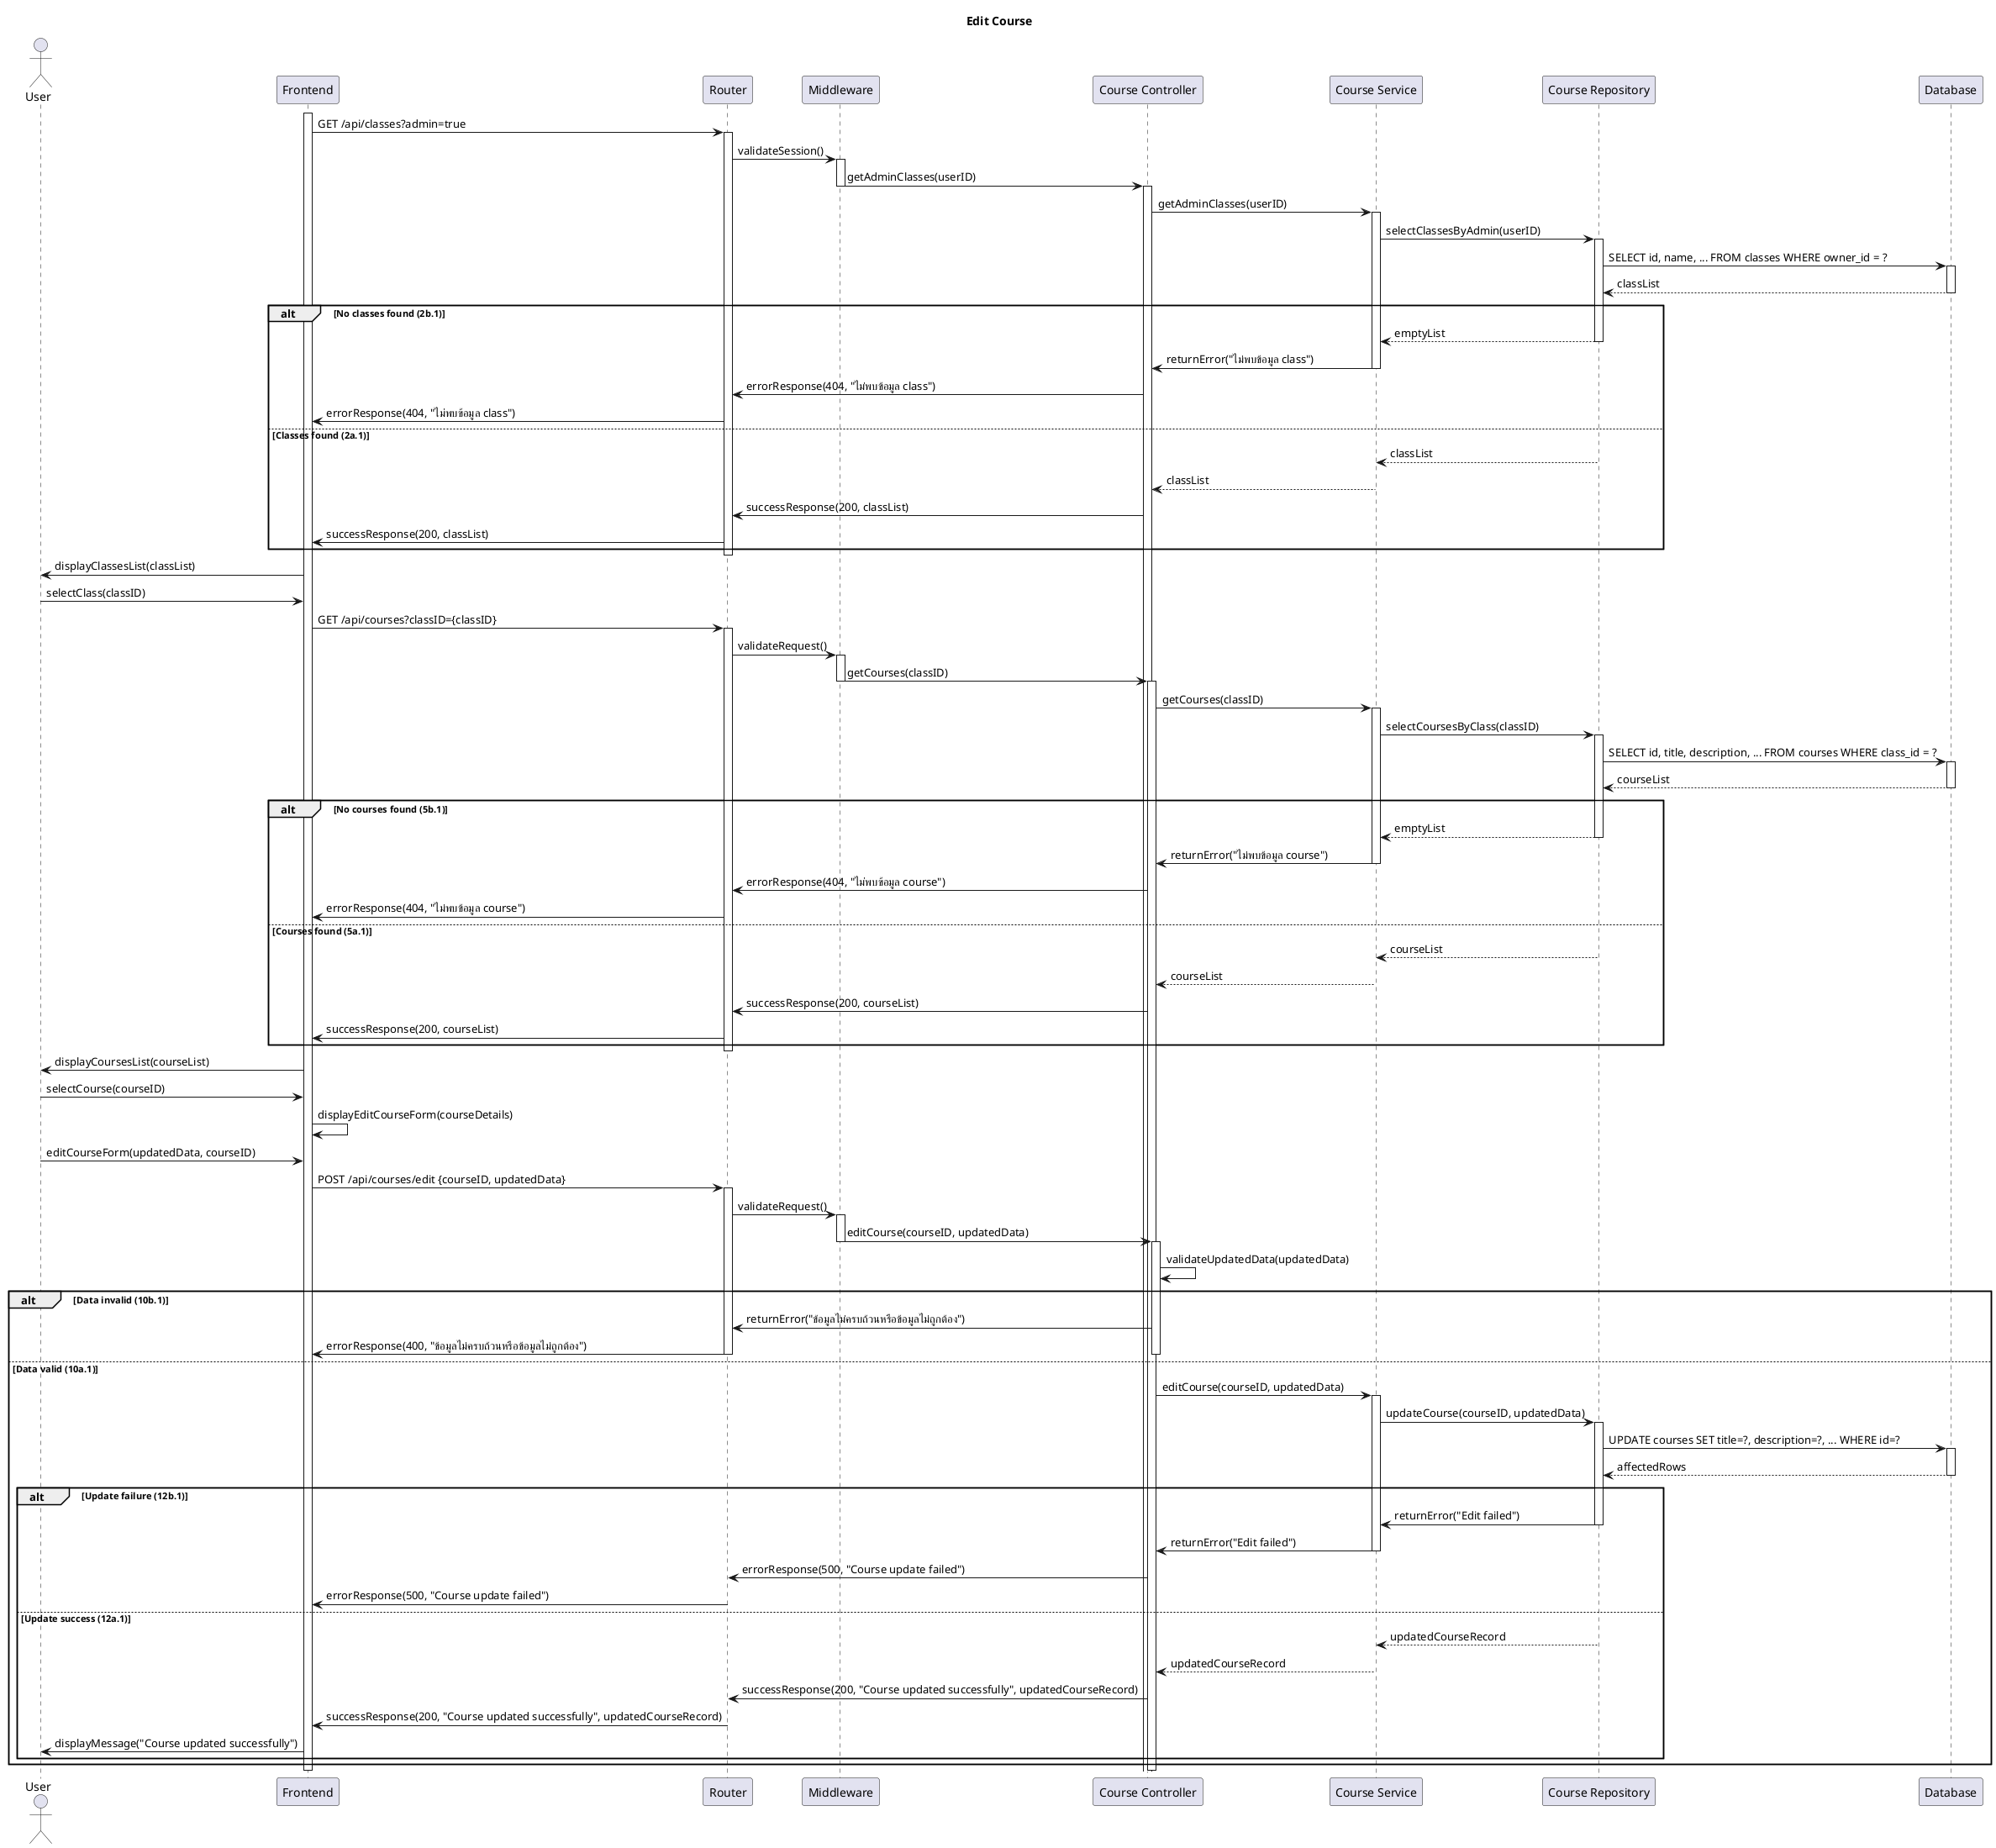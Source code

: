 @startuml
title Edit Course

actor User
participant "Frontend" as FE
participant "Router" as Router
participant "Middleware" as MW
participant "Course Controller" as Controller
participant "Course Service" as Service
participant "Course Repository" as Repository
participant "Database" as DB

'Phase 1: Retrieve Admin Classes'
activate FE
FE -> Router: GET /api/classes?admin=true
activate Router
Router -> MW: validateSession()
activate MW
MW -> Controller: getAdminClasses(userID)
deactivate MW
activate Controller
Controller -> Service: getAdminClasses(userID)
activate Service
Service -> Repository: selectClassesByAdmin(userID)
activate Repository
Repository -> DB: SELECT id, name, ... FROM classes WHERE owner_id = ?
activate DB
DB --> Repository: classList
deactivate DB
alt No classes found (2b.1)
    Repository --> Service: emptyList
    deactivate Repository
    Service -> Controller: returnError("ไม่พบข้อมูล class")
    deactivate Service
    Controller -> Router: errorResponse(404, "ไม่พบข้อมูล class")
    Router -> FE: errorResponse(404, "ไม่พบข้อมูล class")
else Classes found (2a.1)
    Repository --> Service: classList
    deactivate Repository
    Service --> Controller: classList
    deactivate Service
    Controller -> Router: successResponse(200, classList)
    Router -> FE: successResponse(200, classList)
end
deactivate Router
FE -> User: displayClassesList(classList)

'Phase 2: Retrieve Courses for Selected Class'
User -> FE: selectClass(classID)
FE -> Router: GET /api/courses?classID={classID}
activate Router
Router -> MW: validateRequest()
activate MW
MW -> Controller: getCourses(classID)
deactivate MW
activate Controller
Controller -> Service: getCourses(classID)
activate Service
Service -> Repository: selectCoursesByClass(classID)
activate Repository
Repository -> DB: SELECT id, title, description, ... FROM courses WHERE class_id = ?
activate DB
DB --> Repository: courseList
deactivate DB
alt No courses found (5b.1)
    Repository --> Service: emptyList
    deactivate Repository
    Service -> Controller: returnError("ไม่พบข้อมูล course")
    deactivate Service
    Controller -> Router: errorResponse(404, "ไม่พบข้อมูล course")
    Router -> FE: errorResponse(404, "ไม่พบข้อมูล course")
else Courses found (5a.1)
    Repository --> Service: courseList
    deactivate Repository
    Service --> Controller: courseList
    deactivate Service
    Controller -> Router: successResponse(200, courseList)
    Router -> FE: successResponse(200, courseList)
end
deactivate Router
FE -> User: displayCoursesList(courseList)

'Phase 3: Edit Course'
User -> FE: selectCourse(courseID)
FE -> FE: displayEditCourseForm(courseDetails)

User -> FE: editCourseForm(updatedData, courseID)
FE -> Router: POST /api/courses/edit {courseID, updatedData}
activate Router
Router -> MW: validateRequest()
activate MW
MW -> Controller: editCourse(courseID, updatedData)
deactivate MW
activate Controller
Controller -> Controller: validateUpdatedData(updatedData)
alt Data invalid (10b.1)
    Controller -> Router: returnError("ข้อมูลไม่ครบถ้วนหรือข้อมูลไม่ถูกต้อง")
    Router -> FE: errorResponse(400, "ข้อมูลไม่ครบถ้วนหรือข้อมูลไม่ถูกต้อง")
    deactivate Controller
    deactivate Router
else Data valid (10a.1)
    Controller -> Service: editCourse(courseID, updatedData)
    activate Service
    Service -> Repository: updateCourse(courseID, updatedData)
    activate Repository
    Repository -> DB: UPDATE courses SET title=?, description=?, ... WHERE id=?
    activate DB
    DB --> Repository: affectedRows
    deactivate DB
    alt Update failure (12b.1)
        Repository -> Service: returnError("Edit failed")
        deactivate Repository
        Service -> Controller: returnError("Edit failed")
        deactivate Service
        Controller -> Router: errorResponse(500, "Course update failed")
        Router -> FE: errorResponse(500, "Course update failed")
    else Update success (12a.1)
        Repository --> Service: updatedCourseRecord
        deactivate Repository
        Service --> Controller: updatedCourseRecord
        deactivate Service
        Controller -> Router: successResponse(200, "Course updated successfully", updatedCourseRecord)
        Router -> FE: successResponse(200, "Course updated successfully", updatedCourseRecord)
        FE -> User: displayMessage("Course updated successfully")
    end
end
deactivate Controller
deactivate Router
deactivate FE

@enduml
